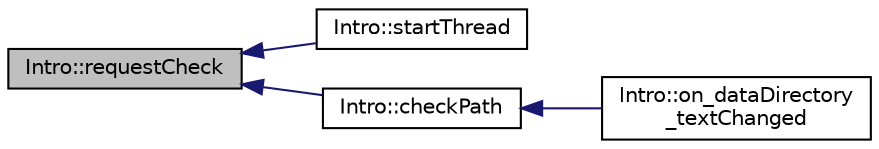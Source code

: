 digraph "Intro::requestCheck"
{
  edge [fontname="Helvetica",fontsize="10",labelfontname="Helvetica",labelfontsize="10"];
  node [fontname="Helvetica",fontsize="10",shape=record];
  rankdir="LR";
  Node48 [label="Intro::requestCheck",height=0.2,width=0.4,color="black", fillcolor="grey75", style="filled", fontcolor="black"];
  Node48 -> Node49 [dir="back",color="midnightblue",fontsize="10",style="solid",fontname="Helvetica"];
  Node49 [label="Intro::startThread",height=0.2,width=0.4,color="black", fillcolor="white", style="filled",URL="$class_intro.html#ae432719ac0f537b4b38abe40cc8b28b7"];
  Node48 -> Node50 [dir="back",color="midnightblue",fontsize="10",style="solid",fontname="Helvetica"];
  Node50 [label="Intro::checkPath",height=0.2,width=0.4,color="black", fillcolor="white", style="filled",URL="$class_intro.html#ade44f0419a680f69d4748aaa32e8a116"];
  Node50 -> Node51 [dir="back",color="midnightblue",fontsize="10",style="solid",fontname="Helvetica"];
  Node51 [label="Intro::on_dataDirectory\l_textChanged",height=0.2,width=0.4,color="black", fillcolor="white", style="filled",URL="$class_intro.html#a802510a092770173a070a5b1626ffc1d"];
}
